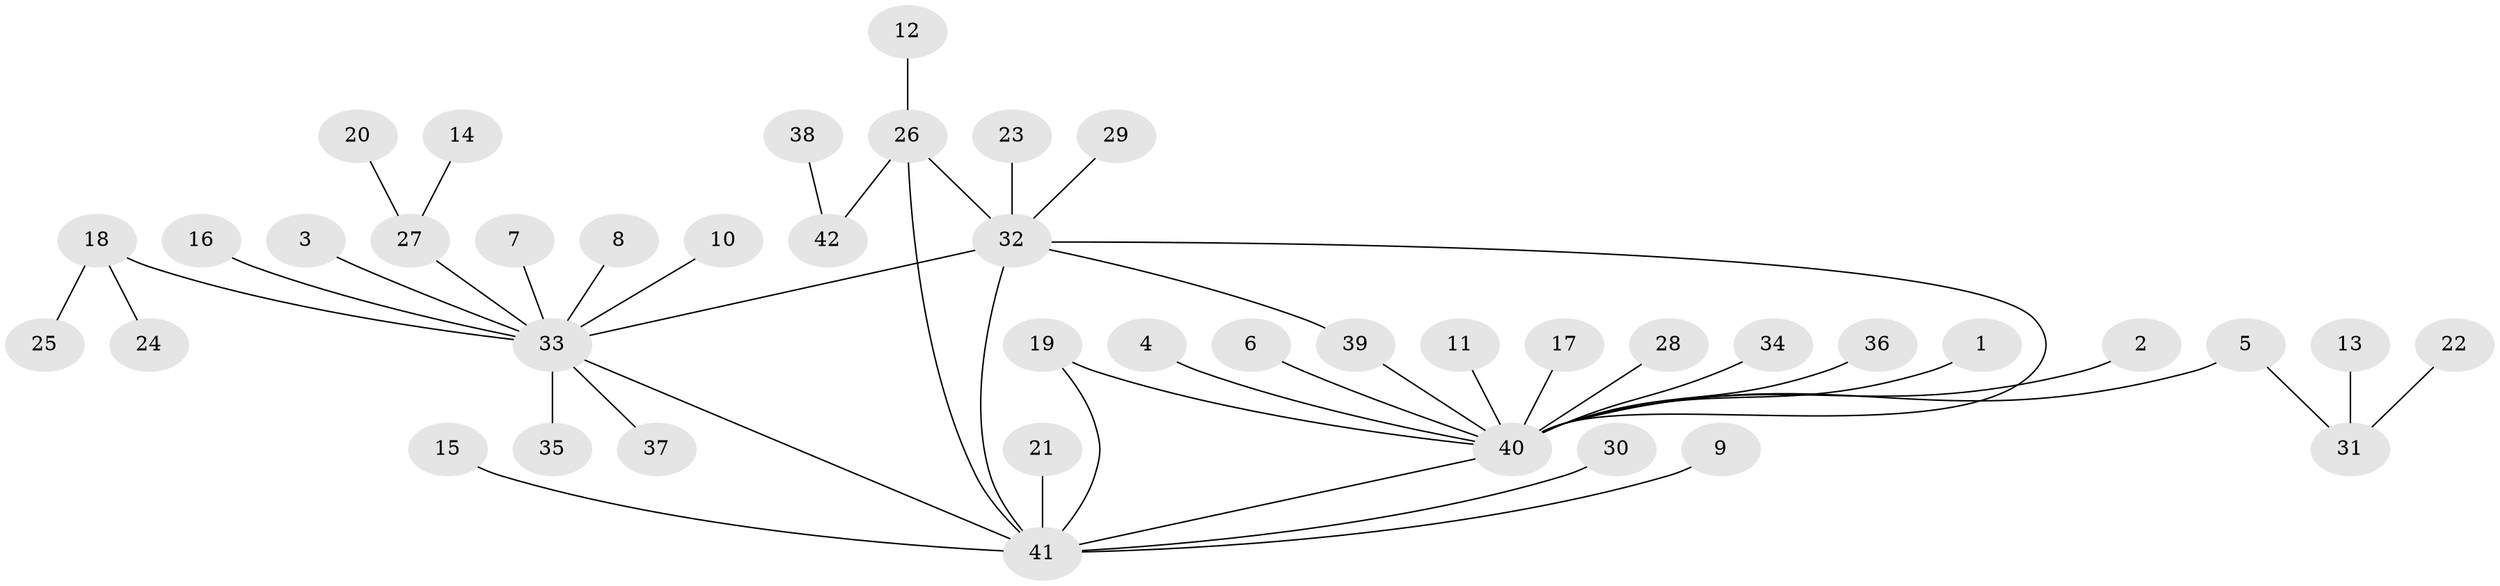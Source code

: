 // original degree distribution, {16: 0.011904761904761904, 3: 0.14285714285714285, 10: 0.023809523809523808, 14: 0.011904761904761904, 1: 0.6547619047619048, 8: 0.011904761904761904, 2: 0.10714285714285714, 4: 0.023809523809523808, 5: 0.011904761904761904}
// Generated by graph-tools (version 1.1) at 2025/49/03/09/25 03:49:45]
// undirected, 42 vertices, 46 edges
graph export_dot {
graph [start="1"]
  node [color=gray90,style=filled];
  1;
  2;
  3;
  4;
  5;
  6;
  7;
  8;
  9;
  10;
  11;
  12;
  13;
  14;
  15;
  16;
  17;
  18;
  19;
  20;
  21;
  22;
  23;
  24;
  25;
  26;
  27;
  28;
  29;
  30;
  31;
  32;
  33;
  34;
  35;
  36;
  37;
  38;
  39;
  40;
  41;
  42;
  1 -- 40 [weight=1.0];
  2 -- 40 [weight=1.0];
  3 -- 33 [weight=1.0];
  4 -- 40 [weight=1.0];
  5 -- 31 [weight=1.0];
  5 -- 40 [weight=1.0];
  6 -- 40 [weight=1.0];
  7 -- 33 [weight=1.0];
  8 -- 33 [weight=1.0];
  9 -- 41 [weight=1.0];
  10 -- 33 [weight=1.0];
  11 -- 40 [weight=1.0];
  12 -- 26 [weight=1.0];
  13 -- 31 [weight=1.0];
  14 -- 27 [weight=1.0];
  15 -- 41 [weight=1.0];
  16 -- 33 [weight=1.0];
  17 -- 40 [weight=1.0];
  18 -- 24 [weight=1.0];
  18 -- 25 [weight=1.0];
  18 -- 33 [weight=1.0];
  19 -- 40 [weight=1.0];
  19 -- 41 [weight=1.0];
  20 -- 27 [weight=1.0];
  21 -- 41 [weight=1.0];
  22 -- 31 [weight=1.0];
  23 -- 32 [weight=1.0];
  26 -- 32 [weight=1.0];
  26 -- 41 [weight=1.0];
  26 -- 42 [weight=1.0];
  27 -- 33 [weight=1.0];
  28 -- 40 [weight=1.0];
  29 -- 32 [weight=1.0];
  30 -- 41 [weight=1.0];
  32 -- 33 [weight=1.0];
  32 -- 39 [weight=1.0];
  32 -- 40 [weight=1.0];
  32 -- 41 [weight=1.0];
  33 -- 35 [weight=1.0];
  33 -- 37 [weight=1.0];
  33 -- 41 [weight=1.0];
  34 -- 40 [weight=1.0];
  36 -- 40 [weight=1.0];
  38 -- 42 [weight=1.0];
  39 -- 40 [weight=1.0];
  40 -- 41 [weight=1.0];
}

